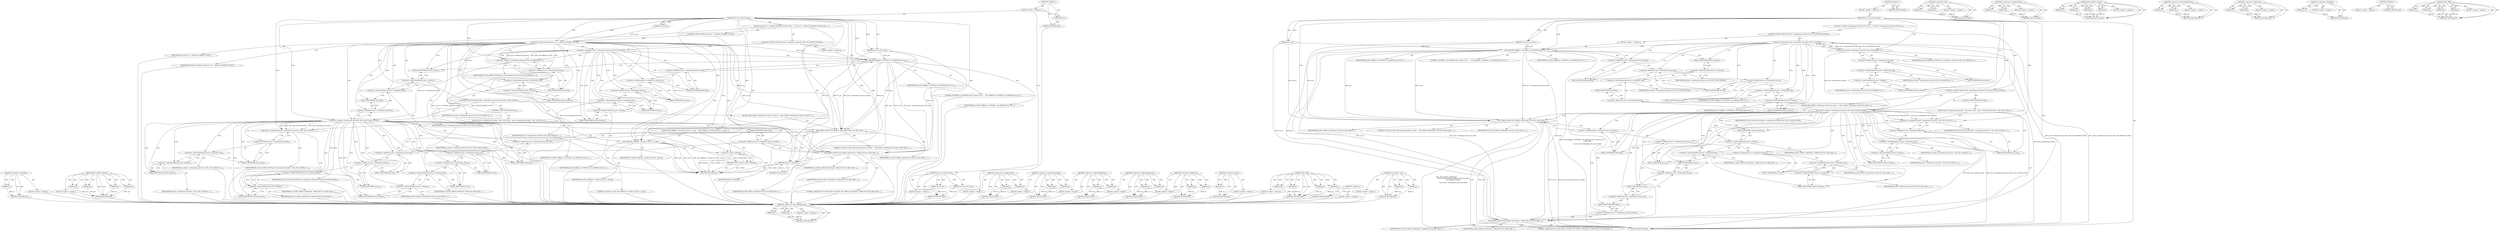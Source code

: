 digraph "&lt;operator&gt;.and" {
vulnerable_135 [label=<(METHOD,&lt;operator&gt;.indirectFieldAccess)>];
vulnerable_136 [label=<(PARAM,p1)>];
vulnerable_137 [label=<(PARAM,p2)>];
vulnerable_138 [label=<(BLOCK,&lt;empty&gt;,&lt;empty&gt;)>];
vulnerable_139 [label=<(METHOD_RETURN,ANY)>];
vulnerable_6 [label=<(METHOD,&lt;global&gt;)<SUB>1</SUB>>];
vulnerable_7 [label=<(BLOCK,&lt;empty&gt;,&lt;empty&gt;)<SUB>1</SUB>>];
vulnerable_8 [label=<(METHOD,iwl_sta_ucode_activate)<SUB>1</SUB>>];
vulnerable_9 [label=<(PARAM,struct iwl_priv *priv)<SUB>1</SUB>>];
vulnerable_10 [label=<(PARAM,u8 sta_id)<SUB>1</SUB>>];
vulnerable_11 [label=<(BLOCK,{
 	if (!(priv-&gt;stations[sta_id].used &amp; IWL_STA...,{
 	if (!(priv-&gt;stations[sta_id].used &amp; IWL_STA...)<SUB>2</SUB>>];
vulnerable_12 [label=<(CONTROL_STRUCTURE,IF,if (!(priv-&gt;stations[sta_id].used &amp; IWL_STA_DRIVER_ACTIVE)))<SUB>3</SUB>>];
vulnerable_13 [label=<(&lt;operator&gt;.logicalNot,!(priv-&gt;stations[sta_id].used &amp; IWL_STA_DRIVER_...)<SUB>3</SUB>>];
vulnerable_14 [label=<(&lt;operator&gt;.and,priv-&gt;stations[sta_id].used &amp; IWL_STA_DRIVER_AC...)<SUB>3</SUB>>];
vulnerable_15 [label=<(&lt;operator&gt;.fieldAccess,priv-&gt;stations[sta_id].used)<SUB>3</SUB>>];
vulnerable_16 [label=<(&lt;operator&gt;.indirectIndexAccess,priv-&gt;stations[sta_id])<SUB>3</SUB>>];
vulnerable_17 [label=<(&lt;operator&gt;.indirectFieldAccess,priv-&gt;stations)<SUB>3</SUB>>];
vulnerable_18 [label=<(IDENTIFIER,priv,priv-&gt;stations[sta_id].used &amp; IWL_STA_DRIVER_AC...)<SUB>3</SUB>>];
vulnerable_19 [label=<(FIELD_IDENTIFIER,stations,stations)<SUB>3</SUB>>];
vulnerable_20 [label=<(IDENTIFIER,sta_id,priv-&gt;stations[sta_id].used &amp; IWL_STA_DRIVER_AC...)<SUB>3</SUB>>];
vulnerable_21 [label=<(FIELD_IDENTIFIER,used,used)<SUB>3</SUB>>];
vulnerable_22 [label=<(IDENTIFIER,IWL_STA_DRIVER_ACTIVE,priv-&gt;stations[sta_id].used &amp; IWL_STA_DRIVER_AC...)<SUB>3</SUB>>];
vulnerable_23 [label=<(BLOCK,&lt;empty&gt;,&lt;empty&gt;)<SUB>4</SUB>>];
vulnerable_24 [label=<(IWL_ERR,IWL_ERR(priv, &quot;ACTIVATE a non DRIVER active sta...)<SUB>4</SUB>>];
vulnerable_25 [label=<(IDENTIFIER,priv,IWL_ERR(priv, &quot;ACTIVATE a non DRIVER active sta...)<SUB>4</SUB>>];
vulnerable_26 [label=<(LITERAL,&quot;ACTIVATE a non DRIVER active station id %u &quot;
 ...,IWL_ERR(priv, &quot;ACTIVATE a non DRIVER active sta...)<SUB>4</SUB>>];
vulnerable_27 [label=<(IDENTIFIER,sta_id,IWL_ERR(priv, &quot;ACTIVATE a non DRIVER active sta...)<SUB>6</SUB>>];
vulnerable_28 [label=<(&lt;operator&gt;.fieldAccess,priv-&gt;stations[sta_id].sta.sta.addr)<SUB>6</SUB>>];
vulnerable_29 [label=<(&lt;operator&gt;.fieldAccess,priv-&gt;stations[sta_id].sta.sta)<SUB>6</SUB>>];
vulnerable_30 [label=<(&lt;operator&gt;.fieldAccess,priv-&gt;stations[sta_id].sta)<SUB>6</SUB>>];
vulnerable_31 [label=<(&lt;operator&gt;.indirectIndexAccess,priv-&gt;stations[sta_id])<SUB>6</SUB>>];
vulnerable_32 [label=<(&lt;operator&gt;.indirectFieldAccess,priv-&gt;stations)<SUB>6</SUB>>];
vulnerable_33 [label=<(IDENTIFIER,priv,IWL_ERR(priv, &quot;ACTIVATE a non DRIVER active sta...)<SUB>6</SUB>>];
vulnerable_34 [label=<(FIELD_IDENTIFIER,stations,stations)<SUB>6</SUB>>];
vulnerable_35 [label=<(IDENTIFIER,sta_id,IWL_ERR(priv, &quot;ACTIVATE a non DRIVER active sta...)<SUB>6</SUB>>];
vulnerable_36 [label=<(FIELD_IDENTIFIER,sta,sta)<SUB>6</SUB>>];
vulnerable_37 [label=<(FIELD_IDENTIFIER,sta,sta)<SUB>6</SUB>>];
vulnerable_38 [label=<(FIELD_IDENTIFIER,addr,addr)<SUB>6</SUB>>];
vulnerable_39 [label=<(CONTROL_STRUCTURE,IF,if (priv-&gt;stations[sta_id].used &amp; IWL_STA_UCODE_ACTIVE))<SUB>8</SUB>>];
vulnerable_40 [label=<(&lt;operator&gt;.and,priv-&gt;stations[sta_id].used &amp; IWL_STA_UCODE_ACTIVE)<SUB>8</SUB>>];
vulnerable_41 [label=<(&lt;operator&gt;.fieldAccess,priv-&gt;stations[sta_id].used)<SUB>8</SUB>>];
vulnerable_42 [label=<(&lt;operator&gt;.indirectIndexAccess,priv-&gt;stations[sta_id])<SUB>8</SUB>>];
vulnerable_43 [label=<(&lt;operator&gt;.indirectFieldAccess,priv-&gt;stations)<SUB>8</SUB>>];
vulnerable_44 [label=<(IDENTIFIER,priv,priv-&gt;stations[sta_id].used &amp; IWL_STA_UCODE_ACTIVE)<SUB>8</SUB>>];
vulnerable_45 [label=<(FIELD_IDENTIFIER,stations,stations)<SUB>8</SUB>>];
vulnerable_46 [label=<(IDENTIFIER,sta_id,priv-&gt;stations[sta_id].used &amp; IWL_STA_UCODE_ACTIVE)<SUB>8</SUB>>];
vulnerable_47 [label=<(FIELD_IDENTIFIER,used,used)<SUB>8</SUB>>];
vulnerable_48 [label=<(IDENTIFIER,IWL_STA_UCODE_ACTIVE,priv-&gt;stations[sta_id].used &amp; IWL_STA_UCODE_ACTIVE)<SUB>8</SUB>>];
vulnerable_49 [label=<(BLOCK,{
		IWL_DEBUG_ASSOC(priv,
				&quot;STA id %u addr %...,{
		IWL_DEBUG_ASSOC(priv,
				&quot;STA id %u addr %...)<SUB>8</SUB>>];
vulnerable_50 [label=<(IWL_DEBUG_ASSOC,IWL_DEBUG_ASSOC(priv,
				&quot;STA id %u addr %pM a...)<SUB>9</SUB>>];
vulnerable_51 [label=<(IDENTIFIER,priv,IWL_DEBUG_ASSOC(priv,
				&quot;STA id %u addr %pM a...)<SUB>9</SUB>>];
vulnerable_52 [label=<(LITERAL,&quot;STA id %u addr %pM already present in uCode &quot;
...,IWL_DEBUG_ASSOC(priv,
				&quot;STA id %u addr %pM a...)<SUB>10</SUB>>];
vulnerable_53 [label=<(IDENTIFIER,sta_id,IWL_DEBUG_ASSOC(priv,
				&quot;STA id %u addr %pM a...)<SUB>12</SUB>>];
vulnerable_54 [label=<(&lt;operator&gt;.fieldAccess,priv-&gt;stations[sta_id].sta.sta.addr)<SUB>12</SUB>>];
vulnerable_55 [label=<(&lt;operator&gt;.fieldAccess,priv-&gt;stations[sta_id].sta.sta)<SUB>12</SUB>>];
vulnerable_56 [label=<(&lt;operator&gt;.fieldAccess,priv-&gt;stations[sta_id].sta)<SUB>12</SUB>>];
vulnerable_57 [label=<(&lt;operator&gt;.indirectIndexAccess,priv-&gt;stations[sta_id])<SUB>12</SUB>>];
vulnerable_58 [label=<(&lt;operator&gt;.indirectFieldAccess,priv-&gt;stations)<SUB>12</SUB>>];
vulnerable_59 [label=<(IDENTIFIER,priv,IWL_DEBUG_ASSOC(priv,
				&quot;STA id %u addr %pM a...)<SUB>12</SUB>>];
vulnerable_60 [label=<(FIELD_IDENTIFIER,stations,stations)<SUB>12</SUB>>];
vulnerable_61 [label=<(IDENTIFIER,sta_id,IWL_DEBUG_ASSOC(priv,
				&quot;STA id %u addr %pM a...)<SUB>12</SUB>>];
vulnerable_62 [label=<(FIELD_IDENTIFIER,sta,sta)<SUB>12</SUB>>];
vulnerable_63 [label=<(FIELD_IDENTIFIER,sta,sta)<SUB>12</SUB>>];
vulnerable_64 [label=<(FIELD_IDENTIFIER,addr,addr)<SUB>12</SUB>>];
vulnerable_65 [label=<(CONTROL_STRUCTURE,ELSE,else)<SUB>13</SUB>>];
vulnerable_66 [label=<(BLOCK,{
		priv-&gt;stations[sta_id].used |= IWL_STA_UCOD...,{
		priv-&gt;stations[sta_id].used |= IWL_STA_UCOD...)<SUB>13</SUB>>];
vulnerable_67 [label=<(&lt;operators&gt;.assignmentOr,priv-&gt;stations[sta_id].used |= IWL_STA_UCODE_AC...)<SUB>14</SUB>>];
vulnerable_68 [label=<(&lt;operator&gt;.fieldAccess,priv-&gt;stations[sta_id].used)<SUB>14</SUB>>];
vulnerable_69 [label=<(&lt;operator&gt;.indirectIndexAccess,priv-&gt;stations[sta_id])<SUB>14</SUB>>];
vulnerable_70 [label=<(&lt;operator&gt;.indirectFieldAccess,priv-&gt;stations)<SUB>14</SUB>>];
vulnerable_71 [label=<(IDENTIFIER,priv,priv-&gt;stations[sta_id].used |= IWL_STA_UCODE_AC...)<SUB>14</SUB>>];
vulnerable_72 [label=<(FIELD_IDENTIFIER,stations,stations)<SUB>14</SUB>>];
vulnerable_73 [label=<(IDENTIFIER,sta_id,priv-&gt;stations[sta_id].used |= IWL_STA_UCODE_AC...)<SUB>14</SUB>>];
vulnerable_74 [label=<(FIELD_IDENTIFIER,used,used)<SUB>14</SUB>>];
vulnerable_75 [label=<(IDENTIFIER,IWL_STA_UCODE_ACTIVE,priv-&gt;stations[sta_id].used |= IWL_STA_UCODE_AC...)<SUB>14</SUB>>];
vulnerable_76 [label=<(IWL_DEBUG_ASSOC,IWL_DEBUG_ASSOC(priv, &quot;Added STA id %u addr %pM...)<SUB>15</SUB>>];
vulnerable_77 [label=<(IDENTIFIER,priv,IWL_DEBUG_ASSOC(priv, &quot;Added STA id %u addr %pM...)<SUB>15</SUB>>];
vulnerable_78 [label=<(LITERAL,&quot;Added STA id %u addr %pM to uCode\n&quot;,IWL_DEBUG_ASSOC(priv, &quot;Added STA id %u addr %pM...)<SUB>15</SUB>>];
vulnerable_79 [label=<(IDENTIFIER,sta_id,IWL_DEBUG_ASSOC(priv, &quot;Added STA id %u addr %pM...)<SUB>16</SUB>>];
vulnerable_80 [label=<(&lt;operator&gt;.fieldAccess,priv-&gt;stations[sta_id].sta.sta.addr)<SUB>16</SUB>>];
vulnerable_81 [label=<(&lt;operator&gt;.fieldAccess,priv-&gt;stations[sta_id].sta.sta)<SUB>16</SUB>>];
vulnerable_82 [label=<(&lt;operator&gt;.fieldAccess,priv-&gt;stations[sta_id].sta)<SUB>16</SUB>>];
vulnerable_83 [label=<(&lt;operator&gt;.indirectIndexAccess,priv-&gt;stations[sta_id])<SUB>16</SUB>>];
vulnerable_84 [label=<(&lt;operator&gt;.indirectFieldAccess,priv-&gt;stations)<SUB>16</SUB>>];
vulnerable_85 [label=<(IDENTIFIER,priv,IWL_DEBUG_ASSOC(priv, &quot;Added STA id %u addr %pM...)<SUB>16</SUB>>];
vulnerable_86 [label=<(FIELD_IDENTIFIER,stations,stations)<SUB>16</SUB>>];
vulnerable_87 [label=<(IDENTIFIER,sta_id,IWL_DEBUG_ASSOC(priv, &quot;Added STA id %u addr %pM...)<SUB>16</SUB>>];
vulnerable_88 [label=<(FIELD_IDENTIFIER,sta,sta)<SUB>16</SUB>>];
vulnerable_89 [label=<(FIELD_IDENTIFIER,sta,sta)<SUB>16</SUB>>];
vulnerable_90 [label=<(FIELD_IDENTIFIER,addr,addr)<SUB>16</SUB>>];
vulnerable_91 [label=<(METHOD_RETURN,void)<SUB>1</SUB>>];
vulnerable_93 [label=<(METHOD_RETURN,ANY)<SUB>1</SUB>>];
vulnerable_120 [label=<(METHOD,&lt;operator&gt;.and)>];
vulnerable_121 [label=<(PARAM,p1)>];
vulnerable_122 [label=<(PARAM,p2)>];
vulnerable_123 [label=<(BLOCK,&lt;empty&gt;,&lt;empty&gt;)>];
vulnerable_124 [label=<(METHOD_RETURN,ANY)>];
vulnerable_154 [label=<(METHOD,&lt;operators&gt;.assignmentOr)>];
vulnerable_155 [label=<(PARAM,p1)>];
vulnerable_156 [label=<(PARAM,p2)>];
vulnerable_157 [label=<(BLOCK,&lt;empty&gt;,&lt;empty&gt;)>];
vulnerable_158 [label=<(METHOD_RETURN,ANY)>];
vulnerable_147 [label=<(METHOD,IWL_DEBUG_ASSOC)>];
vulnerable_148 [label=<(PARAM,p1)>];
vulnerable_149 [label=<(PARAM,p2)>];
vulnerable_150 [label=<(PARAM,p3)>];
vulnerable_151 [label=<(PARAM,p4)>];
vulnerable_152 [label=<(BLOCK,&lt;empty&gt;,&lt;empty&gt;)>];
vulnerable_153 [label=<(METHOD_RETURN,ANY)>];
vulnerable_130 [label=<(METHOD,&lt;operator&gt;.indirectIndexAccess)>];
vulnerable_131 [label=<(PARAM,p1)>];
vulnerable_132 [label=<(PARAM,p2)>];
vulnerable_133 [label=<(BLOCK,&lt;empty&gt;,&lt;empty&gt;)>];
vulnerable_134 [label=<(METHOD_RETURN,ANY)>];
vulnerable_125 [label=<(METHOD,&lt;operator&gt;.fieldAccess)>];
vulnerable_126 [label=<(PARAM,p1)>];
vulnerable_127 [label=<(PARAM,p2)>];
vulnerable_128 [label=<(BLOCK,&lt;empty&gt;,&lt;empty&gt;)>];
vulnerable_129 [label=<(METHOD_RETURN,ANY)>];
vulnerable_116 [label=<(METHOD,&lt;operator&gt;.logicalNot)>];
vulnerable_117 [label=<(PARAM,p1)>];
vulnerable_118 [label=<(BLOCK,&lt;empty&gt;,&lt;empty&gt;)>];
vulnerable_119 [label=<(METHOD_RETURN,ANY)>];
vulnerable_110 [label=<(METHOD,&lt;global&gt;)<SUB>1</SUB>>];
vulnerable_111 [label=<(BLOCK,&lt;empty&gt;,&lt;empty&gt;)>];
vulnerable_112 [label=<(METHOD_RETURN,ANY)>];
vulnerable_140 [label=<(METHOD,IWL_ERR)>];
vulnerable_141 [label=<(PARAM,p1)>];
vulnerable_142 [label=<(PARAM,p2)>];
vulnerable_143 [label=<(PARAM,p3)>];
vulnerable_144 [label=<(PARAM,p4)>];
vulnerable_145 [label=<(BLOCK,&lt;empty&gt;,&lt;empty&gt;)>];
vulnerable_146 [label=<(METHOD_RETURN,ANY)>];
fixed_157 [label=<(METHOD,&lt;operator&gt;.logicalNot)>];
fixed_158 [label=<(PARAM,p1)>];
fixed_159 [label=<(BLOCK,&lt;empty&gt;,&lt;empty&gt;)>];
fixed_160 [label=<(METHOD_RETURN,ANY)>];
fixed_181 [label=<(METHOD,IWL_DEBUG_ASSOC)>];
fixed_182 [label=<(PARAM,p1)>];
fixed_183 [label=<(PARAM,p2)>];
fixed_184 [label=<(PARAM,p3)>];
fixed_185 [label=<(PARAM,p4)>];
fixed_186 [label=<(BLOCK,&lt;empty&gt;,&lt;empty&gt;)>];
fixed_187 [label=<(METHOD_RETURN,ANY)>];
fixed_6 [label=<(METHOD,&lt;global&gt;)<SUB>1</SUB>>];
fixed_7 [label=<(BLOCK,&lt;empty&gt;,&lt;empty&gt;)<SUB>1</SUB>>];
fixed_8 [label=<(METHOD,iwl_sta_ucode_activate)<SUB>1</SUB>>];
fixed_9 [label=<(PARAM,struct iwl_priv *priv)<SUB>1</SUB>>];
fixed_10 [label=<(PARAM,u8 sta_id)<SUB>1</SUB>>];
fixed_11 [label=<(BLOCK,&lt;empty&gt;,&lt;empty&gt;)>];
fixed_12 [label=<(METHOD_RETURN,void)<SUB>1</SUB>>];
fixed_14 [label=<(UNKNOWN,),))<SUB>1</SUB>>];
fixed_15 [label=<(METHOD,iwl_sta_ucode_activate)<SUB>2</SUB>>];
fixed_16 [label=<(PARAM,struct iwl_priv *priv)<SUB>2</SUB>>];
fixed_17 [label=<(PARAM,u8 sta_id)<SUB>2</SUB>>];
fixed_18 [label=<(BLOCK,{
	if (sta_id &gt;= IWLAGN_STATION_COUNT) {
		IWL_...,{
	if (sta_id &gt;= IWLAGN_STATION_COUNT) {
		IWL_...)<SUB>3</SUB>>];
fixed_19 [label=<(CONTROL_STRUCTURE,IF,if (sta_id &gt;= IWLAGN_STATION_COUNT))<SUB>4</SUB>>];
fixed_20 [label=<(&lt;operator&gt;.greaterEqualsThan,sta_id &gt;= IWLAGN_STATION_COUNT)<SUB>4</SUB>>];
fixed_21 [label=<(IDENTIFIER,sta_id,sta_id &gt;= IWLAGN_STATION_COUNT)<SUB>4</SUB>>];
fixed_22 [label=<(IDENTIFIER,IWLAGN_STATION_COUNT,sta_id &gt;= IWLAGN_STATION_COUNT)<SUB>4</SUB>>];
fixed_23 [label=<(BLOCK,{
		IWL_ERR(priv, &quot;invalid sta_id %u&quot;, sta_id);...,{
		IWL_ERR(priv, &quot;invalid sta_id %u&quot;, sta_id);...)<SUB>4</SUB>>];
fixed_24 [label=<(IWL_ERR,IWL_ERR(priv, &quot;invalid sta_id %u&quot;, sta_id))<SUB>5</SUB>>];
fixed_25 [label=<(IDENTIFIER,priv,IWL_ERR(priv, &quot;invalid sta_id %u&quot;, sta_id))<SUB>5</SUB>>];
fixed_26 [label=<(LITERAL,&quot;invalid sta_id %u&quot;,IWL_ERR(priv, &quot;invalid sta_id %u&quot;, sta_id))<SUB>5</SUB>>];
fixed_27 [label=<(IDENTIFIER,sta_id,IWL_ERR(priv, &quot;invalid sta_id %u&quot;, sta_id))<SUB>5</SUB>>];
fixed_28 [label=<(RETURN,return -EINVAL;,return -EINVAL;)<SUB>6</SUB>>];
fixed_29 [label=<(&lt;operator&gt;.minus,-EINVAL)<SUB>6</SUB>>];
fixed_30 [label=<(IDENTIFIER,EINVAL,-EINVAL)<SUB>6</SUB>>];
fixed_31 [label=<(CONTROL_STRUCTURE,IF,if (!(priv-&gt;stations[sta_id].used &amp; IWL_STA_DRIVER_ACTIVE)))<SUB>8</SUB>>];
fixed_32 [label=<(&lt;operator&gt;.logicalNot,!(priv-&gt;stations[sta_id].used &amp; IWL_STA_DRIVER_...)<SUB>8</SUB>>];
fixed_33 [label=<(&lt;operator&gt;.and,priv-&gt;stations[sta_id].used &amp; IWL_STA_DRIVER_AC...)<SUB>8</SUB>>];
fixed_34 [label=<(&lt;operator&gt;.fieldAccess,priv-&gt;stations[sta_id].used)<SUB>8</SUB>>];
fixed_35 [label=<(&lt;operator&gt;.indirectIndexAccess,priv-&gt;stations[sta_id])<SUB>8</SUB>>];
fixed_36 [label=<(&lt;operator&gt;.indirectFieldAccess,priv-&gt;stations)<SUB>8</SUB>>];
fixed_37 [label=<(IDENTIFIER,priv,priv-&gt;stations[sta_id].used &amp; IWL_STA_DRIVER_AC...)<SUB>8</SUB>>];
fixed_38 [label=<(FIELD_IDENTIFIER,stations,stations)<SUB>8</SUB>>];
fixed_39 [label=<(IDENTIFIER,sta_id,priv-&gt;stations[sta_id].used &amp; IWL_STA_DRIVER_AC...)<SUB>8</SUB>>];
fixed_40 [label=<(FIELD_IDENTIFIER,used,used)<SUB>8</SUB>>];
fixed_41 [label=<(IDENTIFIER,IWL_STA_DRIVER_ACTIVE,priv-&gt;stations[sta_id].used &amp; IWL_STA_DRIVER_AC...)<SUB>8</SUB>>];
fixed_42 [label=<(BLOCK,&lt;empty&gt;,&lt;empty&gt;)<SUB>9</SUB>>];
fixed_43 [label=<(IWL_ERR,IWL_ERR(priv, &quot;ACTIVATE a non DRIVER active sta...)<SUB>9</SUB>>];
fixed_44 [label=<(IDENTIFIER,priv,IWL_ERR(priv, &quot;ACTIVATE a non DRIVER active sta...)<SUB>9</SUB>>];
fixed_45 [label=<(LITERAL,&quot;ACTIVATE a non DRIVER active station id %u &quot;
 ...,IWL_ERR(priv, &quot;ACTIVATE a non DRIVER active sta...)<SUB>9</SUB>>];
fixed_46 [label=<(IDENTIFIER,sta_id,IWL_ERR(priv, &quot;ACTIVATE a non DRIVER active sta...)<SUB>11</SUB>>];
fixed_47 [label=<(&lt;operator&gt;.fieldAccess,priv-&gt;stations[sta_id].sta.sta.addr)<SUB>11</SUB>>];
fixed_48 [label=<(&lt;operator&gt;.fieldAccess,priv-&gt;stations[sta_id].sta.sta)<SUB>11</SUB>>];
fixed_49 [label=<(&lt;operator&gt;.fieldAccess,priv-&gt;stations[sta_id].sta)<SUB>11</SUB>>];
fixed_50 [label=<(&lt;operator&gt;.indirectIndexAccess,priv-&gt;stations[sta_id])<SUB>11</SUB>>];
fixed_51 [label=<(&lt;operator&gt;.indirectFieldAccess,priv-&gt;stations)<SUB>11</SUB>>];
fixed_52 [label=<(IDENTIFIER,priv,IWL_ERR(priv, &quot;ACTIVATE a non DRIVER active sta...)<SUB>11</SUB>>];
fixed_53 [label=<(FIELD_IDENTIFIER,stations,stations)<SUB>11</SUB>>];
fixed_54 [label=<(IDENTIFIER,sta_id,IWL_ERR(priv, &quot;ACTIVATE a non DRIVER active sta...)<SUB>11</SUB>>];
fixed_55 [label=<(FIELD_IDENTIFIER,sta,sta)<SUB>11</SUB>>];
fixed_56 [label=<(FIELD_IDENTIFIER,sta,sta)<SUB>11</SUB>>];
fixed_57 [label=<(FIELD_IDENTIFIER,addr,addr)<SUB>11</SUB>>];
fixed_58 [label=<(CONTROL_STRUCTURE,IF,if (priv-&gt;stations[sta_id].used &amp; IWL_STA_UCODE_ACTIVE))<SUB>13</SUB>>];
fixed_59 [label=<(&lt;operator&gt;.and,priv-&gt;stations[sta_id].used &amp; IWL_STA_UCODE_ACTIVE)<SUB>13</SUB>>];
fixed_60 [label=<(&lt;operator&gt;.fieldAccess,priv-&gt;stations[sta_id].used)<SUB>13</SUB>>];
fixed_61 [label=<(&lt;operator&gt;.indirectIndexAccess,priv-&gt;stations[sta_id])<SUB>13</SUB>>];
fixed_62 [label=<(&lt;operator&gt;.indirectFieldAccess,priv-&gt;stations)<SUB>13</SUB>>];
fixed_63 [label=<(IDENTIFIER,priv,priv-&gt;stations[sta_id].used &amp; IWL_STA_UCODE_ACTIVE)<SUB>13</SUB>>];
fixed_64 [label=<(FIELD_IDENTIFIER,stations,stations)<SUB>13</SUB>>];
fixed_65 [label=<(IDENTIFIER,sta_id,priv-&gt;stations[sta_id].used &amp; IWL_STA_UCODE_ACTIVE)<SUB>13</SUB>>];
fixed_66 [label=<(FIELD_IDENTIFIER,used,used)<SUB>13</SUB>>];
fixed_67 [label=<(IDENTIFIER,IWL_STA_UCODE_ACTIVE,priv-&gt;stations[sta_id].used &amp; IWL_STA_UCODE_ACTIVE)<SUB>13</SUB>>];
fixed_68 [label=<(BLOCK,{
		IWL_DEBUG_ASSOC(priv,
				&quot;STA id %u addr %...,{
		IWL_DEBUG_ASSOC(priv,
				&quot;STA id %u addr %...)<SUB>13</SUB>>];
fixed_69 [label=<(IWL_DEBUG_ASSOC,IWL_DEBUG_ASSOC(priv,
				&quot;STA id %u addr %pM a...)<SUB>14</SUB>>];
fixed_70 [label=<(IDENTIFIER,priv,IWL_DEBUG_ASSOC(priv,
				&quot;STA id %u addr %pM a...)<SUB>14</SUB>>];
fixed_71 [label=<(LITERAL,&quot;STA id %u addr %pM already present in uCode &quot;
...,IWL_DEBUG_ASSOC(priv,
				&quot;STA id %u addr %pM a...)<SUB>15</SUB>>];
fixed_72 [label=<(IDENTIFIER,sta_id,IWL_DEBUG_ASSOC(priv,
				&quot;STA id %u addr %pM a...)<SUB>17</SUB>>];
fixed_73 [label=<(&lt;operator&gt;.fieldAccess,priv-&gt;stations[sta_id].sta.sta.addr)<SUB>17</SUB>>];
fixed_74 [label=<(&lt;operator&gt;.fieldAccess,priv-&gt;stations[sta_id].sta.sta)<SUB>17</SUB>>];
fixed_75 [label=<(&lt;operator&gt;.fieldAccess,priv-&gt;stations[sta_id].sta)<SUB>17</SUB>>];
fixed_76 [label=<(&lt;operator&gt;.indirectIndexAccess,priv-&gt;stations[sta_id])<SUB>17</SUB>>];
fixed_77 [label=<(&lt;operator&gt;.indirectFieldAccess,priv-&gt;stations)<SUB>17</SUB>>];
fixed_78 [label=<(IDENTIFIER,priv,IWL_DEBUG_ASSOC(priv,
				&quot;STA id %u addr %pM a...)<SUB>17</SUB>>];
fixed_79 [label=<(FIELD_IDENTIFIER,stations,stations)<SUB>17</SUB>>];
fixed_80 [label=<(IDENTIFIER,sta_id,IWL_DEBUG_ASSOC(priv,
				&quot;STA id %u addr %pM a...)<SUB>17</SUB>>];
fixed_81 [label=<(FIELD_IDENTIFIER,sta,sta)<SUB>17</SUB>>];
fixed_82 [label=<(FIELD_IDENTIFIER,sta,sta)<SUB>17</SUB>>];
fixed_83 [label=<(FIELD_IDENTIFIER,addr,addr)<SUB>17</SUB>>];
fixed_84 [label=<(CONTROL_STRUCTURE,ELSE,else)<SUB>18</SUB>>];
fixed_85 [label=<(BLOCK,{
		priv-&gt;stations[sta_id].used |= IWL_STA_UCOD...,{
		priv-&gt;stations[sta_id].used |= IWL_STA_UCOD...)<SUB>18</SUB>>];
fixed_86 [label=<(&lt;operators&gt;.assignmentOr,priv-&gt;stations[sta_id].used |= IWL_STA_UCODE_AC...)<SUB>19</SUB>>];
fixed_87 [label=<(&lt;operator&gt;.fieldAccess,priv-&gt;stations[sta_id].used)<SUB>19</SUB>>];
fixed_88 [label=<(&lt;operator&gt;.indirectIndexAccess,priv-&gt;stations[sta_id])<SUB>19</SUB>>];
fixed_89 [label=<(&lt;operator&gt;.indirectFieldAccess,priv-&gt;stations)<SUB>19</SUB>>];
fixed_90 [label=<(IDENTIFIER,priv,priv-&gt;stations[sta_id].used |= IWL_STA_UCODE_AC...)<SUB>19</SUB>>];
fixed_91 [label=<(FIELD_IDENTIFIER,stations,stations)<SUB>19</SUB>>];
fixed_92 [label=<(IDENTIFIER,sta_id,priv-&gt;stations[sta_id].used |= IWL_STA_UCODE_AC...)<SUB>19</SUB>>];
fixed_93 [label=<(FIELD_IDENTIFIER,used,used)<SUB>19</SUB>>];
fixed_94 [label=<(IDENTIFIER,IWL_STA_UCODE_ACTIVE,priv-&gt;stations[sta_id].used |= IWL_STA_UCODE_AC...)<SUB>19</SUB>>];
fixed_95 [label=<(IWL_DEBUG_ASSOC,IWL_DEBUG_ASSOC(priv, &quot;Added STA id %u addr %pM...)<SUB>20</SUB>>];
fixed_96 [label=<(IDENTIFIER,priv,IWL_DEBUG_ASSOC(priv, &quot;Added STA id %u addr %pM...)<SUB>20</SUB>>];
fixed_97 [label=<(LITERAL,&quot;Added STA id %u addr %pM to uCode\n&quot;,IWL_DEBUG_ASSOC(priv, &quot;Added STA id %u addr %pM...)<SUB>20</SUB>>];
fixed_98 [label=<(IDENTIFIER,sta_id,IWL_DEBUG_ASSOC(priv, &quot;Added STA id %u addr %pM...)<SUB>21</SUB>>];
fixed_99 [label=<(&lt;operator&gt;.fieldAccess,priv-&gt;stations[sta_id].sta.sta.addr)<SUB>21</SUB>>];
fixed_100 [label=<(&lt;operator&gt;.fieldAccess,priv-&gt;stations[sta_id].sta.sta)<SUB>21</SUB>>];
fixed_101 [label=<(&lt;operator&gt;.fieldAccess,priv-&gt;stations[sta_id].sta)<SUB>21</SUB>>];
fixed_102 [label=<(&lt;operator&gt;.indirectIndexAccess,priv-&gt;stations[sta_id])<SUB>21</SUB>>];
fixed_103 [label=<(&lt;operator&gt;.indirectFieldAccess,priv-&gt;stations)<SUB>21</SUB>>];
fixed_104 [label=<(IDENTIFIER,priv,IWL_DEBUG_ASSOC(priv, &quot;Added STA id %u addr %pM...)<SUB>21</SUB>>];
fixed_105 [label=<(FIELD_IDENTIFIER,stations,stations)<SUB>21</SUB>>];
fixed_106 [label=<(IDENTIFIER,sta_id,IWL_DEBUG_ASSOC(priv, &quot;Added STA id %u addr %pM...)<SUB>21</SUB>>];
fixed_107 [label=<(FIELD_IDENTIFIER,sta,sta)<SUB>21</SUB>>];
fixed_108 [label=<(FIELD_IDENTIFIER,sta,sta)<SUB>21</SUB>>];
fixed_109 [label=<(FIELD_IDENTIFIER,addr,addr)<SUB>21</SUB>>];
fixed_110 [label=<(RETURN,return 0;,return 0;)<SUB>23</SUB>>];
fixed_111 [label=<(LITERAL,0,return 0;)<SUB>23</SUB>>];
fixed_112 [label=<(METHOD_RETURN,int)<SUB>2</SUB>>];
fixed_114 [label=<(METHOD_RETURN,ANY)<SUB>1</SUB>>];
fixed_188 [label=<(METHOD,&lt;operators&gt;.assignmentOr)>];
fixed_189 [label=<(PARAM,p1)>];
fixed_190 [label=<(PARAM,p2)>];
fixed_191 [label=<(BLOCK,&lt;empty&gt;,&lt;empty&gt;)>];
fixed_192 [label=<(METHOD_RETURN,ANY)>];
fixed_141 [label=<(METHOD,&lt;operator&gt;.greaterEqualsThan)>];
fixed_142 [label=<(PARAM,p1)>];
fixed_143 [label=<(PARAM,p2)>];
fixed_144 [label=<(BLOCK,&lt;empty&gt;,&lt;empty&gt;)>];
fixed_145 [label=<(METHOD_RETURN,ANY)>];
fixed_176 [label=<(METHOD,&lt;operator&gt;.indirectFieldAccess)>];
fixed_177 [label=<(PARAM,p1)>];
fixed_178 [label=<(PARAM,p2)>];
fixed_179 [label=<(BLOCK,&lt;empty&gt;,&lt;empty&gt;)>];
fixed_180 [label=<(METHOD_RETURN,ANY)>];
fixed_171 [label=<(METHOD,&lt;operator&gt;.indirectIndexAccess)>];
fixed_172 [label=<(PARAM,p1)>];
fixed_173 [label=<(PARAM,p2)>];
fixed_174 [label=<(BLOCK,&lt;empty&gt;,&lt;empty&gt;)>];
fixed_175 [label=<(METHOD_RETURN,ANY)>];
fixed_166 [label=<(METHOD,&lt;operator&gt;.fieldAccess)>];
fixed_167 [label=<(PARAM,p1)>];
fixed_168 [label=<(PARAM,p2)>];
fixed_169 [label=<(BLOCK,&lt;empty&gt;,&lt;empty&gt;)>];
fixed_170 [label=<(METHOD_RETURN,ANY)>];
fixed_153 [label=<(METHOD,&lt;operator&gt;.minus)>];
fixed_154 [label=<(PARAM,p1)>];
fixed_155 [label=<(BLOCK,&lt;empty&gt;,&lt;empty&gt;)>];
fixed_156 [label=<(METHOD_RETURN,ANY)>];
fixed_146 [label=<(METHOD,IWL_ERR)>];
fixed_147 [label=<(PARAM,p1)>];
fixed_148 [label=<(PARAM,p2)>];
fixed_149 [label=<(PARAM,p3)>];
fixed_150 [label=<(PARAM,p4)>];
fixed_151 [label=<(BLOCK,&lt;empty&gt;,&lt;empty&gt;)>];
fixed_152 [label=<(METHOD_RETURN,ANY)>];
fixed_135 [label=<(METHOD,&lt;global&gt;)<SUB>1</SUB>>];
fixed_136 [label=<(BLOCK,&lt;empty&gt;,&lt;empty&gt;)>];
fixed_137 [label=<(METHOD_RETURN,ANY)>];
fixed_161 [label=<(METHOD,&lt;operator&gt;.and)>];
fixed_162 [label=<(PARAM,p1)>];
fixed_163 [label=<(PARAM,p2)>];
fixed_164 [label=<(BLOCK,&lt;empty&gt;,&lt;empty&gt;)>];
fixed_165 [label=<(METHOD_RETURN,ANY)>];
vulnerable_135 -> vulnerable_136  [key=0, label="AST: "];
vulnerable_135 -> vulnerable_136  [key=1, label="DDG: "];
vulnerable_135 -> vulnerable_138  [key=0, label="AST: "];
vulnerable_135 -> vulnerable_137  [key=0, label="AST: "];
vulnerable_135 -> vulnerable_137  [key=1, label="DDG: "];
vulnerable_135 -> vulnerable_139  [key=0, label="AST: "];
vulnerable_135 -> vulnerable_139  [key=1, label="CFG: "];
vulnerable_136 -> vulnerable_139  [key=0, label="DDG: p1"];
vulnerable_137 -> vulnerable_139  [key=0, label="DDG: p2"];
vulnerable_6 -> vulnerable_7  [key=0, label="AST: "];
vulnerable_6 -> vulnerable_93  [key=0, label="AST: "];
vulnerable_6 -> vulnerable_93  [key=1, label="CFG: "];
vulnerable_7 -> vulnerable_8  [key=0, label="AST: "];
vulnerable_8 -> vulnerable_9  [key=0, label="AST: "];
vulnerable_8 -> vulnerable_9  [key=1, label="DDG: "];
vulnerable_8 -> vulnerable_10  [key=0, label="AST: "];
vulnerable_8 -> vulnerable_10  [key=1, label="DDG: "];
vulnerable_8 -> vulnerable_11  [key=0, label="AST: "];
vulnerable_8 -> vulnerable_91  [key=0, label="AST: "];
vulnerable_8 -> vulnerable_19  [key=0, label="CFG: "];
vulnerable_8 -> vulnerable_40  [key=0, label="DDG: "];
vulnerable_8 -> vulnerable_14  [key=0, label="DDG: "];
vulnerable_8 -> vulnerable_24  [key=0, label="DDG: "];
vulnerable_8 -> vulnerable_50  [key=0, label="DDG: "];
vulnerable_8 -> vulnerable_67  [key=0, label="DDG: "];
vulnerable_8 -> vulnerable_76  [key=0, label="DDG: "];
vulnerable_9 -> vulnerable_24  [key=0, label="DDG: priv"];
vulnerable_9 -> vulnerable_50  [key=0, label="DDG: priv"];
vulnerable_9 -> vulnerable_76  [key=0, label="DDG: priv"];
vulnerable_10 -> vulnerable_24  [key=0, label="DDG: sta_id"];
vulnerable_10 -> vulnerable_50  [key=0, label="DDG: sta_id"];
vulnerable_10 -> vulnerable_76  [key=0, label="DDG: sta_id"];
vulnerable_11 -> vulnerable_12  [key=0, label="AST: "];
vulnerable_11 -> vulnerable_39  [key=0, label="AST: "];
vulnerable_12 -> vulnerable_13  [key=0, label="AST: "];
vulnerable_12 -> vulnerable_23  [key=0, label="AST: "];
vulnerable_13 -> vulnerable_14  [key=0, label="AST: "];
vulnerable_13 -> vulnerable_34  [key=0, label="CFG: "];
vulnerable_13 -> vulnerable_34  [key=1, label="CDG: "];
vulnerable_13 -> vulnerable_45  [key=0, label="CFG: "];
vulnerable_13 -> vulnerable_91  [key=0, label="DDG: priv-&gt;stations[sta_id].used &amp; IWL_STA_DRIVER_ACTIVE"];
vulnerable_13 -> vulnerable_91  [key=1, label="DDG: !(priv-&gt;stations[sta_id].used &amp; IWL_STA_DRIVER_ACTIVE)"];
vulnerable_13 -> vulnerable_30  [key=0, label="CDG: "];
vulnerable_13 -> vulnerable_32  [key=0, label="CDG: "];
vulnerable_13 -> vulnerable_28  [key=0, label="CDG: "];
vulnerable_13 -> vulnerable_37  [key=0, label="CDG: "];
vulnerable_13 -> vulnerable_38  [key=0, label="CDG: "];
vulnerable_13 -> vulnerable_29  [key=0, label="CDG: "];
vulnerable_13 -> vulnerable_24  [key=0, label="CDG: "];
vulnerable_13 -> vulnerable_36  [key=0, label="CDG: "];
vulnerable_13 -> vulnerable_31  [key=0, label="CDG: "];
vulnerable_14 -> vulnerable_15  [key=0, label="AST: "];
vulnerable_14 -> vulnerable_22  [key=0, label="AST: "];
vulnerable_14 -> vulnerable_13  [key=0, label="CFG: "];
vulnerable_14 -> vulnerable_13  [key=1, label="DDG: priv-&gt;stations[sta_id].used"];
vulnerable_14 -> vulnerable_13  [key=2, label="DDG: IWL_STA_DRIVER_ACTIVE"];
vulnerable_14 -> vulnerable_91  [key=0, label="DDG: IWL_STA_DRIVER_ACTIVE"];
vulnerable_14 -> vulnerable_40  [key=0, label="DDG: priv-&gt;stations[sta_id].used"];
vulnerable_15 -> vulnerable_16  [key=0, label="AST: "];
vulnerable_15 -> vulnerable_21  [key=0, label="AST: "];
vulnerable_15 -> vulnerable_14  [key=0, label="CFG: "];
vulnerable_16 -> vulnerable_17  [key=0, label="AST: "];
vulnerable_16 -> vulnerable_20  [key=0, label="AST: "];
vulnerable_16 -> vulnerable_21  [key=0, label="CFG: "];
vulnerable_17 -> vulnerable_18  [key=0, label="AST: "];
vulnerable_17 -> vulnerable_19  [key=0, label="AST: "];
vulnerable_17 -> vulnerable_16  [key=0, label="CFG: "];
vulnerable_19 -> vulnerable_17  [key=0, label="CFG: "];
vulnerable_21 -> vulnerable_15  [key=0, label="CFG: "];
vulnerable_23 -> vulnerable_24  [key=0, label="AST: "];
vulnerable_24 -> vulnerable_25  [key=0, label="AST: "];
vulnerable_24 -> vulnerable_26  [key=0, label="AST: "];
vulnerable_24 -> vulnerable_27  [key=0, label="AST: "];
vulnerable_24 -> vulnerable_28  [key=0, label="AST: "];
vulnerable_24 -> vulnerable_45  [key=0, label="CFG: "];
vulnerable_24 -> vulnerable_91  [key=0, label="DDG: IWL_ERR(priv, &quot;ACTIVATE a non DRIVER active station id %u &quot;
 			&quot;addr %pM\n&quot;,
			sta_id, priv-&gt;stations[sta_id].sta.sta.addr)"];
vulnerable_24 -> vulnerable_50  [key=0, label="DDG: priv"];
vulnerable_24 -> vulnerable_50  [key=1, label="DDG: sta_id"];
vulnerable_24 -> vulnerable_50  [key=2, label="DDG: priv-&gt;stations[sta_id].sta.sta.addr"];
vulnerable_24 -> vulnerable_76  [key=0, label="DDG: priv"];
vulnerable_24 -> vulnerable_76  [key=1, label="DDG: sta_id"];
vulnerable_24 -> vulnerable_76  [key=2, label="DDG: priv-&gt;stations[sta_id].sta.sta.addr"];
vulnerable_28 -> vulnerable_29  [key=0, label="AST: "];
vulnerable_28 -> vulnerable_38  [key=0, label="AST: "];
vulnerable_28 -> vulnerable_24  [key=0, label="CFG: "];
vulnerable_29 -> vulnerable_30  [key=0, label="AST: "];
vulnerable_29 -> vulnerable_37  [key=0, label="AST: "];
vulnerable_29 -> vulnerable_38  [key=0, label="CFG: "];
vulnerable_30 -> vulnerable_31  [key=0, label="AST: "];
vulnerable_30 -> vulnerable_36  [key=0, label="AST: "];
vulnerable_30 -> vulnerable_37  [key=0, label="CFG: "];
vulnerable_31 -> vulnerable_32  [key=0, label="AST: "];
vulnerable_31 -> vulnerable_35  [key=0, label="AST: "];
vulnerable_31 -> vulnerable_36  [key=0, label="CFG: "];
vulnerable_32 -> vulnerable_33  [key=0, label="AST: "];
vulnerable_32 -> vulnerable_34  [key=0, label="AST: "];
vulnerable_32 -> vulnerable_31  [key=0, label="CFG: "];
vulnerable_34 -> vulnerable_32  [key=0, label="CFG: "];
vulnerable_36 -> vulnerable_30  [key=0, label="CFG: "];
vulnerable_37 -> vulnerable_29  [key=0, label="CFG: "];
vulnerable_38 -> vulnerable_28  [key=0, label="CFG: "];
vulnerable_39 -> vulnerable_40  [key=0, label="AST: "];
vulnerable_39 -> vulnerable_49  [key=0, label="AST: "];
vulnerable_39 -> vulnerable_65  [key=0, label="AST: "];
vulnerable_40 -> vulnerable_41  [key=0, label="AST: "];
vulnerable_40 -> vulnerable_48  [key=0, label="AST: "];
vulnerable_40 -> vulnerable_60  [key=0, label="CFG: "];
vulnerable_40 -> vulnerable_60  [key=1, label="CDG: "];
vulnerable_40 -> vulnerable_72  [key=0, label="CFG: "];
vulnerable_40 -> vulnerable_72  [key=1, label="CDG: "];
vulnerable_40 -> vulnerable_91  [key=0, label="DDG: IWL_STA_UCODE_ACTIVE"];
vulnerable_40 -> vulnerable_91  [key=1, label="DDG: priv-&gt;stations[sta_id].used &amp; IWL_STA_UCODE_ACTIVE"];
vulnerable_40 -> vulnerable_67  [key=0, label="DDG: IWL_STA_UCODE_ACTIVE"];
vulnerable_40 -> vulnerable_67  [key=1, label="DDG: priv-&gt;stations[sta_id].used"];
vulnerable_40 -> vulnerable_67  [key=2, label="CDG: "];
vulnerable_40 -> vulnerable_68  [key=0, label="CDG: "];
vulnerable_40 -> vulnerable_64  [key=0, label="CDG: "];
vulnerable_40 -> vulnerable_57  [key=0, label="CDG: "];
vulnerable_40 -> vulnerable_89  [key=0, label="CDG: "];
vulnerable_40 -> vulnerable_81  [key=0, label="CDG: "];
vulnerable_40 -> vulnerable_84  [key=0, label="CDG: "];
vulnerable_40 -> vulnerable_56  [key=0, label="CDG: "];
vulnerable_40 -> vulnerable_69  [key=0, label="CDG: "];
vulnerable_40 -> vulnerable_74  [key=0, label="CDG: "];
vulnerable_40 -> vulnerable_76  [key=0, label="CDG: "];
vulnerable_40 -> vulnerable_50  [key=0, label="CDG: "];
vulnerable_40 -> vulnerable_82  [key=0, label="CDG: "];
vulnerable_40 -> vulnerable_90  [key=0, label="CDG: "];
vulnerable_40 -> vulnerable_54  [key=0, label="CDG: "];
vulnerable_40 -> vulnerable_80  [key=0, label="CDG: "];
vulnerable_40 -> vulnerable_58  [key=0, label="CDG: "];
vulnerable_40 -> vulnerable_83  [key=0, label="CDG: "];
vulnerable_40 -> vulnerable_88  [key=0, label="CDG: "];
vulnerable_40 -> vulnerable_70  [key=0, label="CDG: "];
vulnerable_40 -> vulnerable_63  [key=0, label="CDG: "];
vulnerable_40 -> vulnerable_55  [key=0, label="CDG: "];
vulnerable_40 -> vulnerable_62  [key=0, label="CDG: "];
vulnerable_40 -> vulnerable_86  [key=0, label="CDG: "];
vulnerable_41 -> vulnerable_42  [key=0, label="AST: "];
vulnerable_41 -> vulnerable_47  [key=0, label="AST: "];
vulnerable_41 -> vulnerable_40  [key=0, label="CFG: "];
vulnerable_42 -> vulnerable_43  [key=0, label="AST: "];
vulnerable_42 -> vulnerable_46  [key=0, label="AST: "];
vulnerable_42 -> vulnerable_47  [key=0, label="CFG: "];
vulnerable_43 -> vulnerable_44  [key=0, label="AST: "];
vulnerable_43 -> vulnerable_45  [key=0, label="AST: "];
vulnerable_43 -> vulnerable_42  [key=0, label="CFG: "];
vulnerable_45 -> vulnerable_43  [key=0, label="CFG: "];
vulnerable_47 -> vulnerable_41  [key=0, label="CFG: "];
vulnerable_49 -> vulnerable_50  [key=0, label="AST: "];
vulnerable_50 -> vulnerable_51  [key=0, label="AST: "];
vulnerable_50 -> vulnerable_52  [key=0, label="AST: "];
vulnerable_50 -> vulnerable_53  [key=0, label="AST: "];
vulnerable_50 -> vulnerable_54  [key=0, label="AST: "];
vulnerable_50 -> vulnerable_91  [key=0, label="CFG: "];
vulnerable_50 -> vulnerable_91  [key=1, label="DDG: priv"];
vulnerable_50 -> vulnerable_91  [key=2, label="DDG: sta_id"];
vulnerable_50 -> vulnerable_91  [key=3, label="DDG: priv-&gt;stations[sta_id].sta.sta.addr"];
vulnerable_50 -> vulnerable_91  [key=4, label="DDG: IWL_DEBUG_ASSOC(priv,
				&quot;STA id %u addr %pM already present in uCode &quot;
				&quot;(according to driver)\n&quot;,
				sta_id, priv-&gt;stations[sta_id].sta.sta.addr)"];
vulnerable_54 -> vulnerable_55  [key=0, label="AST: "];
vulnerable_54 -> vulnerable_64  [key=0, label="AST: "];
vulnerable_54 -> vulnerable_50  [key=0, label="CFG: "];
vulnerable_55 -> vulnerable_56  [key=0, label="AST: "];
vulnerable_55 -> vulnerable_63  [key=0, label="AST: "];
vulnerable_55 -> vulnerable_64  [key=0, label="CFG: "];
vulnerable_56 -> vulnerable_57  [key=0, label="AST: "];
vulnerable_56 -> vulnerable_62  [key=0, label="AST: "];
vulnerable_56 -> vulnerable_63  [key=0, label="CFG: "];
vulnerable_57 -> vulnerable_58  [key=0, label="AST: "];
vulnerable_57 -> vulnerable_61  [key=0, label="AST: "];
vulnerable_57 -> vulnerable_62  [key=0, label="CFG: "];
vulnerable_58 -> vulnerable_59  [key=0, label="AST: "];
vulnerable_58 -> vulnerable_60  [key=0, label="AST: "];
vulnerable_58 -> vulnerable_57  [key=0, label="CFG: "];
vulnerable_60 -> vulnerable_58  [key=0, label="CFG: "];
vulnerable_62 -> vulnerable_56  [key=0, label="CFG: "];
vulnerable_63 -> vulnerable_55  [key=0, label="CFG: "];
vulnerable_64 -> vulnerable_54  [key=0, label="CFG: "];
vulnerable_65 -> vulnerable_66  [key=0, label="AST: "];
vulnerable_66 -> vulnerable_67  [key=0, label="AST: "];
vulnerable_66 -> vulnerable_76  [key=0, label="AST: "];
vulnerable_67 -> vulnerable_68  [key=0, label="AST: "];
vulnerable_67 -> vulnerable_75  [key=0, label="AST: "];
vulnerable_67 -> vulnerable_86  [key=0, label="CFG: "];
vulnerable_68 -> vulnerable_69  [key=0, label="AST: "];
vulnerable_68 -> vulnerable_74  [key=0, label="AST: "];
vulnerable_68 -> vulnerable_67  [key=0, label="CFG: "];
vulnerable_69 -> vulnerable_70  [key=0, label="AST: "];
vulnerable_69 -> vulnerable_73  [key=0, label="AST: "];
vulnerable_69 -> vulnerable_74  [key=0, label="CFG: "];
vulnerable_70 -> vulnerable_71  [key=0, label="AST: "];
vulnerable_70 -> vulnerable_72  [key=0, label="AST: "];
vulnerable_70 -> vulnerable_69  [key=0, label="CFG: "];
vulnerable_72 -> vulnerable_70  [key=0, label="CFG: "];
vulnerable_74 -> vulnerable_68  [key=0, label="CFG: "];
vulnerable_76 -> vulnerable_77  [key=0, label="AST: "];
vulnerable_76 -> vulnerable_78  [key=0, label="AST: "];
vulnerable_76 -> vulnerable_79  [key=0, label="AST: "];
vulnerable_76 -> vulnerable_80  [key=0, label="AST: "];
vulnerable_76 -> vulnerable_91  [key=0, label="CFG: "];
vulnerable_80 -> vulnerable_81  [key=0, label="AST: "];
vulnerable_80 -> vulnerable_90  [key=0, label="AST: "];
vulnerable_80 -> vulnerable_76  [key=0, label="CFG: "];
vulnerable_81 -> vulnerable_82  [key=0, label="AST: "];
vulnerable_81 -> vulnerable_89  [key=0, label="AST: "];
vulnerable_81 -> vulnerable_90  [key=0, label="CFG: "];
vulnerable_82 -> vulnerable_83  [key=0, label="AST: "];
vulnerable_82 -> vulnerable_88  [key=0, label="AST: "];
vulnerable_82 -> vulnerable_89  [key=0, label="CFG: "];
vulnerable_83 -> vulnerable_84  [key=0, label="AST: "];
vulnerable_83 -> vulnerable_87  [key=0, label="AST: "];
vulnerable_83 -> vulnerable_88  [key=0, label="CFG: "];
vulnerable_84 -> vulnerable_85  [key=0, label="AST: "];
vulnerable_84 -> vulnerable_86  [key=0, label="AST: "];
vulnerable_84 -> vulnerable_83  [key=0, label="CFG: "];
vulnerable_86 -> vulnerable_84  [key=0, label="CFG: "];
vulnerable_88 -> vulnerable_82  [key=0, label="CFG: "];
vulnerable_89 -> vulnerable_81  [key=0, label="CFG: "];
vulnerable_90 -> vulnerable_80  [key=0, label="CFG: "];
vulnerable_120 -> vulnerable_121  [key=0, label="AST: "];
vulnerable_120 -> vulnerable_121  [key=1, label="DDG: "];
vulnerable_120 -> vulnerable_123  [key=0, label="AST: "];
vulnerable_120 -> vulnerable_122  [key=0, label="AST: "];
vulnerable_120 -> vulnerable_122  [key=1, label="DDG: "];
vulnerable_120 -> vulnerable_124  [key=0, label="AST: "];
vulnerable_120 -> vulnerable_124  [key=1, label="CFG: "];
vulnerable_121 -> vulnerable_124  [key=0, label="DDG: p1"];
vulnerable_122 -> vulnerable_124  [key=0, label="DDG: p2"];
vulnerable_154 -> vulnerable_155  [key=0, label="AST: "];
vulnerable_154 -> vulnerable_155  [key=1, label="DDG: "];
vulnerable_154 -> vulnerable_157  [key=0, label="AST: "];
vulnerable_154 -> vulnerable_156  [key=0, label="AST: "];
vulnerable_154 -> vulnerable_156  [key=1, label="DDG: "];
vulnerable_154 -> vulnerable_158  [key=0, label="AST: "];
vulnerable_154 -> vulnerable_158  [key=1, label="CFG: "];
vulnerable_155 -> vulnerable_158  [key=0, label="DDG: p1"];
vulnerable_156 -> vulnerable_158  [key=0, label="DDG: p2"];
vulnerable_147 -> vulnerable_148  [key=0, label="AST: "];
vulnerable_147 -> vulnerable_148  [key=1, label="DDG: "];
vulnerable_147 -> vulnerable_152  [key=0, label="AST: "];
vulnerable_147 -> vulnerable_149  [key=0, label="AST: "];
vulnerable_147 -> vulnerable_149  [key=1, label="DDG: "];
vulnerable_147 -> vulnerable_153  [key=0, label="AST: "];
vulnerable_147 -> vulnerable_153  [key=1, label="CFG: "];
vulnerable_147 -> vulnerable_150  [key=0, label="AST: "];
vulnerable_147 -> vulnerable_150  [key=1, label="DDG: "];
vulnerable_147 -> vulnerable_151  [key=0, label="AST: "];
vulnerable_147 -> vulnerable_151  [key=1, label="DDG: "];
vulnerable_148 -> vulnerable_153  [key=0, label="DDG: p1"];
vulnerable_149 -> vulnerable_153  [key=0, label="DDG: p2"];
vulnerable_150 -> vulnerable_153  [key=0, label="DDG: p3"];
vulnerable_151 -> vulnerable_153  [key=0, label="DDG: p4"];
vulnerable_130 -> vulnerable_131  [key=0, label="AST: "];
vulnerable_130 -> vulnerable_131  [key=1, label="DDG: "];
vulnerable_130 -> vulnerable_133  [key=0, label="AST: "];
vulnerable_130 -> vulnerable_132  [key=0, label="AST: "];
vulnerable_130 -> vulnerable_132  [key=1, label="DDG: "];
vulnerable_130 -> vulnerable_134  [key=0, label="AST: "];
vulnerable_130 -> vulnerable_134  [key=1, label="CFG: "];
vulnerable_131 -> vulnerable_134  [key=0, label="DDG: p1"];
vulnerable_132 -> vulnerable_134  [key=0, label="DDG: p2"];
vulnerable_125 -> vulnerable_126  [key=0, label="AST: "];
vulnerable_125 -> vulnerable_126  [key=1, label="DDG: "];
vulnerable_125 -> vulnerable_128  [key=0, label="AST: "];
vulnerable_125 -> vulnerable_127  [key=0, label="AST: "];
vulnerable_125 -> vulnerable_127  [key=1, label="DDG: "];
vulnerable_125 -> vulnerable_129  [key=0, label="AST: "];
vulnerable_125 -> vulnerable_129  [key=1, label="CFG: "];
vulnerable_126 -> vulnerable_129  [key=0, label="DDG: p1"];
vulnerable_127 -> vulnerable_129  [key=0, label="DDG: p2"];
vulnerable_116 -> vulnerable_117  [key=0, label="AST: "];
vulnerable_116 -> vulnerable_117  [key=1, label="DDG: "];
vulnerable_116 -> vulnerable_118  [key=0, label="AST: "];
vulnerable_116 -> vulnerable_119  [key=0, label="AST: "];
vulnerable_116 -> vulnerable_119  [key=1, label="CFG: "];
vulnerable_117 -> vulnerable_119  [key=0, label="DDG: p1"];
vulnerable_110 -> vulnerable_111  [key=0, label="AST: "];
vulnerable_110 -> vulnerable_112  [key=0, label="AST: "];
vulnerable_110 -> vulnerable_112  [key=1, label="CFG: "];
vulnerable_140 -> vulnerable_141  [key=0, label="AST: "];
vulnerable_140 -> vulnerable_141  [key=1, label="DDG: "];
vulnerable_140 -> vulnerable_145  [key=0, label="AST: "];
vulnerable_140 -> vulnerable_142  [key=0, label="AST: "];
vulnerable_140 -> vulnerable_142  [key=1, label="DDG: "];
vulnerable_140 -> vulnerable_146  [key=0, label="AST: "];
vulnerable_140 -> vulnerable_146  [key=1, label="CFG: "];
vulnerable_140 -> vulnerable_143  [key=0, label="AST: "];
vulnerable_140 -> vulnerable_143  [key=1, label="DDG: "];
vulnerable_140 -> vulnerable_144  [key=0, label="AST: "];
vulnerable_140 -> vulnerable_144  [key=1, label="DDG: "];
vulnerable_141 -> vulnerable_146  [key=0, label="DDG: p1"];
vulnerable_142 -> vulnerable_146  [key=0, label="DDG: p2"];
vulnerable_143 -> vulnerable_146  [key=0, label="DDG: p3"];
vulnerable_144 -> vulnerable_146  [key=0, label="DDG: p4"];
fixed_157 -> fixed_158  [key=0, label="AST: "];
fixed_157 -> fixed_158  [key=1, label="DDG: "];
fixed_157 -> fixed_159  [key=0, label="AST: "];
fixed_157 -> fixed_160  [key=0, label="AST: "];
fixed_157 -> fixed_160  [key=1, label="CFG: "];
fixed_158 -> fixed_160  [key=0, label="DDG: p1"];
fixed_159 -> vulnerable_135  [key=0];
fixed_160 -> vulnerable_135  [key=0];
fixed_181 -> fixed_182  [key=0, label="AST: "];
fixed_181 -> fixed_182  [key=1, label="DDG: "];
fixed_181 -> fixed_186  [key=0, label="AST: "];
fixed_181 -> fixed_183  [key=0, label="AST: "];
fixed_181 -> fixed_183  [key=1, label="DDG: "];
fixed_181 -> fixed_187  [key=0, label="AST: "];
fixed_181 -> fixed_187  [key=1, label="CFG: "];
fixed_181 -> fixed_184  [key=0, label="AST: "];
fixed_181 -> fixed_184  [key=1, label="DDG: "];
fixed_181 -> fixed_185  [key=0, label="AST: "];
fixed_181 -> fixed_185  [key=1, label="DDG: "];
fixed_182 -> fixed_187  [key=0, label="DDG: p1"];
fixed_183 -> fixed_187  [key=0, label="DDG: p2"];
fixed_184 -> fixed_187  [key=0, label="DDG: p3"];
fixed_185 -> fixed_187  [key=0, label="DDG: p4"];
fixed_186 -> vulnerable_135  [key=0];
fixed_187 -> vulnerable_135  [key=0];
fixed_6 -> fixed_7  [key=0, label="AST: "];
fixed_6 -> fixed_114  [key=0, label="AST: "];
fixed_6 -> fixed_14  [key=0, label="CFG: "];
fixed_7 -> fixed_8  [key=0, label="AST: "];
fixed_7 -> fixed_14  [key=0, label="AST: "];
fixed_7 -> fixed_15  [key=0, label="AST: "];
fixed_8 -> fixed_9  [key=0, label="AST: "];
fixed_8 -> fixed_9  [key=1, label="DDG: "];
fixed_8 -> fixed_10  [key=0, label="AST: "];
fixed_8 -> fixed_10  [key=1, label="DDG: "];
fixed_8 -> fixed_11  [key=0, label="AST: "];
fixed_8 -> fixed_12  [key=0, label="AST: "];
fixed_8 -> fixed_12  [key=1, label="CFG: "];
fixed_9 -> fixed_12  [key=0, label="DDG: priv"];
fixed_10 -> fixed_12  [key=0, label="DDG: sta_id"];
fixed_11 -> vulnerable_135  [key=0];
fixed_12 -> vulnerable_135  [key=0];
fixed_14 -> fixed_114  [key=0, label="CFG: "];
fixed_15 -> fixed_16  [key=0, label="AST: "];
fixed_15 -> fixed_16  [key=1, label="DDG: "];
fixed_15 -> fixed_17  [key=0, label="AST: "];
fixed_15 -> fixed_17  [key=1, label="DDG: "];
fixed_15 -> fixed_18  [key=0, label="AST: "];
fixed_15 -> fixed_112  [key=0, label="AST: "];
fixed_15 -> fixed_20  [key=0, label="CFG: "];
fixed_15 -> fixed_20  [key=1, label="DDG: "];
fixed_15 -> fixed_110  [key=0, label="DDG: "];
fixed_15 -> fixed_111  [key=0, label="DDG: "];
fixed_15 -> fixed_59  [key=0, label="DDG: "];
fixed_15 -> fixed_24  [key=0, label="DDG: "];
fixed_15 -> fixed_33  [key=0, label="DDG: "];
fixed_15 -> fixed_43  [key=0, label="DDG: "];
fixed_15 -> fixed_69  [key=0, label="DDG: "];
fixed_15 -> fixed_86  [key=0, label="DDG: "];
fixed_15 -> fixed_29  [key=0, label="DDG: "];
fixed_15 -> fixed_95  [key=0, label="DDG: "];
fixed_16 -> fixed_24  [key=0, label="DDG: priv"];
fixed_16 -> fixed_43  [key=0, label="DDG: priv"];
fixed_16 -> fixed_69  [key=0, label="DDG: priv"];
fixed_16 -> fixed_95  [key=0, label="DDG: priv"];
fixed_17 -> fixed_20  [key=0, label="DDG: sta_id"];
fixed_18 -> fixed_19  [key=0, label="AST: "];
fixed_18 -> fixed_31  [key=0, label="AST: "];
fixed_18 -> fixed_58  [key=0, label="AST: "];
fixed_18 -> fixed_110  [key=0, label="AST: "];
fixed_19 -> fixed_20  [key=0, label="AST: "];
fixed_19 -> fixed_23  [key=0, label="AST: "];
fixed_20 -> fixed_21  [key=0, label="AST: "];
fixed_20 -> fixed_22  [key=0, label="AST: "];
fixed_20 -> fixed_24  [key=0, label="CFG: "];
fixed_20 -> fixed_24  [key=1, label="DDG: sta_id"];
fixed_20 -> fixed_24  [key=2, label="CDG: "];
fixed_20 -> fixed_38  [key=0, label="CFG: "];
fixed_20 -> fixed_38  [key=1, label="CDG: "];
fixed_20 -> fixed_112  [key=0, label="DDG: sta_id &gt;= IWLAGN_STATION_COUNT"];
fixed_20 -> fixed_112  [key=1, label="DDG: IWLAGN_STATION_COUNT"];
fixed_20 -> fixed_43  [key=0, label="DDG: sta_id"];
fixed_20 -> fixed_69  [key=0, label="DDG: sta_id"];
fixed_20 -> fixed_95  [key=0, label="DDG: sta_id"];
fixed_20 -> fixed_34  [key=0, label="CDG: "];
fixed_20 -> fixed_32  [key=0, label="CDG: "];
fixed_20 -> fixed_60  [key=0, label="CDG: "];
fixed_20 -> fixed_64  [key=0, label="CDG: "];
fixed_20 -> fixed_28  [key=0, label="CDG: "];
fixed_20 -> fixed_66  [key=0, label="CDG: "];
fixed_20 -> fixed_40  [key=0, label="CDG: "];
fixed_20 -> fixed_29  [key=0, label="CDG: "];
fixed_20 -> fixed_59  [key=0, label="CDG: "];
fixed_20 -> fixed_35  [key=0, label="CDG: "];
fixed_20 -> fixed_33  [key=0, label="CDG: "];
fixed_20 -> fixed_61  [key=0, label="CDG: "];
fixed_20 -> fixed_36  [key=0, label="CDG: "];
fixed_20 -> fixed_110  [key=0, label="CDG: "];
fixed_20 -> fixed_62  [key=0, label="CDG: "];
fixed_21 -> vulnerable_135  [key=0];
fixed_22 -> vulnerable_135  [key=0];
fixed_23 -> fixed_24  [key=0, label="AST: "];
fixed_23 -> fixed_28  [key=0, label="AST: "];
fixed_24 -> fixed_25  [key=0, label="AST: "];
fixed_24 -> fixed_26  [key=0, label="AST: "];
fixed_24 -> fixed_27  [key=0, label="AST: "];
fixed_24 -> fixed_29  [key=0, label="CFG: "];
fixed_24 -> fixed_112  [key=0, label="DDG: priv"];
fixed_24 -> fixed_112  [key=1, label="DDG: sta_id"];
fixed_24 -> fixed_112  [key=2, label="DDG: IWL_ERR(priv, &quot;invalid sta_id %u&quot;, sta_id)"];
fixed_25 -> vulnerable_135  [key=0];
fixed_26 -> vulnerable_135  [key=0];
fixed_27 -> vulnerable_135  [key=0];
fixed_28 -> fixed_29  [key=0, label="AST: "];
fixed_28 -> fixed_112  [key=0, label="CFG: "];
fixed_28 -> fixed_112  [key=1, label="DDG: &lt;RET&gt;"];
fixed_29 -> fixed_30  [key=0, label="AST: "];
fixed_29 -> fixed_28  [key=0, label="CFG: "];
fixed_29 -> fixed_28  [key=1, label="DDG: -EINVAL"];
fixed_29 -> fixed_112  [key=0, label="DDG: EINVAL"];
fixed_29 -> fixed_112  [key=1, label="DDG: -EINVAL"];
fixed_30 -> vulnerable_135  [key=0];
fixed_31 -> fixed_32  [key=0, label="AST: "];
fixed_31 -> fixed_42  [key=0, label="AST: "];
fixed_32 -> fixed_33  [key=0, label="AST: "];
fixed_32 -> fixed_53  [key=0, label="CFG: "];
fixed_32 -> fixed_53  [key=1, label="CDG: "];
fixed_32 -> fixed_64  [key=0, label="CFG: "];
fixed_32 -> fixed_47  [key=0, label="CDG: "];
fixed_32 -> fixed_48  [key=0, label="CDG: "];
fixed_32 -> fixed_49  [key=0, label="CDG: "];
fixed_32 -> fixed_51  [key=0, label="CDG: "];
fixed_32 -> fixed_57  [key=0, label="CDG: "];
fixed_32 -> fixed_56  [key=0, label="CDG: "];
fixed_32 -> fixed_50  [key=0, label="CDG: "];
fixed_32 -> fixed_43  [key=0, label="CDG: "];
fixed_32 -> fixed_55  [key=0, label="CDG: "];
fixed_33 -> fixed_34  [key=0, label="AST: "];
fixed_33 -> fixed_41  [key=0, label="AST: "];
fixed_33 -> fixed_32  [key=0, label="CFG: "];
fixed_33 -> fixed_32  [key=1, label="DDG: priv-&gt;stations[sta_id].used"];
fixed_33 -> fixed_32  [key=2, label="DDG: IWL_STA_DRIVER_ACTIVE"];
fixed_33 -> fixed_112  [key=0, label="DDG: IWL_STA_DRIVER_ACTIVE"];
fixed_33 -> fixed_59  [key=0, label="DDG: priv-&gt;stations[sta_id].used"];
fixed_34 -> fixed_35  [key=0, label="AST: "];
fixed_34 -> fixed_40  [key=0, label="AST: "];
fixed_34 -> fixed_33  [key=0, label="CFG: "];
fixed_35 -> fixed_36  [key=0, label="AST: "];
fixed_35 -> fixed_39  [key=0, label="AST: "];
fixed_35 -> fixed_40  [key=0, label="CFG: "];
fixed_36 -> fixed_37  [key=0, label="AST: "];
fixed_36 -> fixed_38  [key=0, label="AST: "];
fixed_36 -> fixed_35  [key=0, label="CFG: "];
fixed_37 -> vulnerable_135  [key=0];
fixed_38 -> fixed_36  [key=0, label="CFG: "];
fixed_39 -> vulnerable_135  [key=0];
fixed_40 -> fixed_34  [key=0, label="CFG: "];
fixed_41 -> vulnerable_135  [key=0];
fixed_42 -> fixed_43  [key=0, label="AST: "];
fixed_43 -> fixed_44  [key=0, label="AST: "];
fixed_43 -> fixed_45  [key=0, label="AST: "];
fixed_43 -> fixed_46  [key=0, label="AST: "];
fixed_43 -> fixed_47  [key=0, label="AST: "];
fixed_43 -> fixed_64  [key=0, label="CFG: "];
fixed_43 -> fixed_69  [key=0, label="DDG: priv"];
fixed_43 -> fixed_69  [key=1, label="DDG: sta_id"];
fixed_43 -> fixed_69  [key=2, label="DDG: priv-&gt;stations[sta_id].sta.sta.addr"];
fixed_43 -> fixed_95  [key=0, label="DDG: priv"];
fixed_43 -> fixed_95  [key=1, label="DDG: sta_id"];
fixed_43 -> fixed_95  [key=2, label="DDG: priv-&gt;stations[sta_id].sta.sta.addr"];
fixed_44 -> vulnerable_135  [key=0];
fixed_45 -> vulnerable_135  [key=0];
fixed_46 -> vulnerable_135  [key=0];
fixed_47 -> fixed_48  [key=0, label="AST: "];
fixed_47 -> fixed_57  [key=0, label="AST: "];
fixed_47 -> fixed_43  [key=0, label="CFG: "];
fixed_48 -> fixed_49  [key=0, label="AST: "];
fixed_48 -> fixed_56  [key=0, label="AST: "];
fixed_48 -> fixed_57  [key=0, label="CFG: "];
fixed_49 -> fixed_50  [key=0, label="AST: "];
fixed_49 -> fixed_55  [key=0, label="AST: "];
fixed_49 -> fixed_56  [key=0, label="CFG: "];
fixed_50 -> fixed_51  [key=0, label="AST: "];
fixed_50 -> fixed_54  [key=0, label="AST: "];
fixed_50 -> fixed_55  [key=0, label="CFG: "];
fixed_51 -> fixed_52  [key=0, label="AST: "];
fixed_51 -> fixed_53  [key=0, label="AST: "];
fixed_51 -> fixed_50  [key=0, label="CFG: "];
fixed_52 -> vulnerable_135  [key=0];
fixed_53 -> fixed_51  [key=0, label="CFG: "];
fixed_54 -> vulnerable_135  [key=0];
fixed_55 -> fixed_49  [key=0, label="CFG: "];
fixed_56 -> fixed_48  [key=0, label="CFG: "];
fixed_57 -> fixed_47  [key=0, label="CFG: "];
fixed_58 -> fixed_59  [key=0, label="AST: "];
fixed_58 -> fixed_68  [key=0, label="AST: "];
fixed_58 -> fixed_84  [key=0, label="AST: "];
fixed_59 -> fixed_60  [key=0, label="AST: "];
fixed_59 -> fixed_67  [key=0, label="AST: "];
fixed_59 -> fixed_79  [key=0, label="CFG: "];
fixed_59 -> fixed_79  [key=1, label="CDG: "];
fixed_59 -> fixed_91  [key=0, label="CFG: "];
fixed_59 -> fixed_91  [key=1, label="CDG: "];
fixed_59 -> fixed_86  [key=0, label="DDG: IWL_STA_UCODE_ACTIVE"];
fixed_59 -> fixed_86  [key=1, label="DDG: priv-&gt;stations[sta_id].used"];
fixed_59 -> fixed_86  [key=2, label="CDG: "];
fixed_59 -> fixed_107  [key=0, label="CDG: "];
fixed_59 -> fixed_73  [key=0, label="CDG: "];
fixed_59 -> fixed_77  [key=0, label="CDG: "];
fixed_59 -> fixed_89  [key=0, label="CDG: "];
fixed_59 -> fixed_75  [key=0, label="CDG: "];
fixed_59 -> fixed_99  [key=0, label="CDG: "];
fixed_59 -> fixed_81  [key=0, label="CDG: "];
fixed_59 -> fixed_102  [key=0, label="CDG: "];
fixed_59 -> fixed_103  [key=0, label="CDG: "];
fixed_59 -> fixed_69  [key=0, label="CDG: "];
fixed_59 -> fixed_74  [key=0, label="CDG: "];
fixed_59 -> fixed_95  [key=0, label="CDG: "];
fixed_59 -> fixed_76  [key=0, label="CDG: "];
fixed_59 -> fixed_87  [key=0, label="CDG: "];
fixed_59 -> fixed_82  [key=0, label="CDG: "];
fixed_59 -> fixed_93  [key=0, label="CDG: "];
fixed_59 -> fixed_101  [key=0, label="CDG: "];
fixed_59 -> fixed_83  [key=0, label="CDG: "];
fixed_59 -> fixed_105  [key=0, label="CDG: "];
fixed_59 -> fixed_100  [key=0, label="CDG: "];
fixed_59 -> fixed_88  [key=0, label="CDG: "];
fixed_59 -> fixed_108  [key=0, label="CDG: "];
fixed_59 -> fixed_109  [key=0, label="CDG: "];
fixed_60 -> fixed_61  [key=0, label="AST: "];
fixed_60 -> fixed_66  [key=0, label="AST: "];
fixed_60 -> fixed_59  [key=0, label="CFG: "];
fixed_61 -> fixed_62  [key=0, label="AST: "];
fixed_61 -> fixed_65  [key=0, label="AST: "];
fixed_61 -> fixed_66  [key=0, label="CFG: "];
fixed_62 -> fixed_63  [key=0, label="AST: "];
fixed_62 -> fixed_64  [key=0, label="AST: "];
fixed_62 -> fixed_61  [key=0, label="CFG: "];
fixed_63 -> vulnerable_135  [key=0];
fixed_64 -> fixed_62  [key=0, label="CFG: "];
fixed_65 -> vulnerable_135  [key=0];
fixed_66 -> fixed_60  [key=0, label="CFG: "];
fixed_67 -> vulnerable_135  [key=0];
fixed_68 -> fixed_69  [key=0, label="AST: "];
fixed_69 -> fixed_70  [key=0, label="AST: "];
fixed_69 -> fixed_71  [key=0, label="AST: "];
fixed_69 -> fixed_72  [key=0, label="AST: "];
fixed_69 -> fixed_73  [key=0, label="AST: "];
fixed_69 -> fixed_110  [key=0, label="CFG: "];
fixed_70 -> vulnerable_135  [key=0];
fixed_71 -> vulnerable_135  [key=0];
fixed_72 -> vulnerable_135  [key=0];
fixed_73 -> fixed_74  [key=0, label="AST: "];
fixed_73 -> fixed_83  [key=0, label="AST: "];
fixed_73 -> fixed_69  [key=0, label="CFG: "];
fixed_74 -> fixed_75  [key=0, label="AST: "];
fixed_74 -> fixed_82  [key=0, label="AST: "];
fixed_74 -> fixed_83  [key=0, label="CFG: "];
fixed_75 -> fixed_76  [key=0, label="AST: "];
fixed_75 -> fixed_81  [key=0, label="AST: "];
fixed_75 -> fixed_82  [key=0, label="CFG: "];
fixed_76 -> fixed_77  [key=0, label="AST: "];
fixed_76 -> fixed_80  [key=0, label="AST: "];
fixed_76 -> fixed_81  [key=0, label="CFG: "];
fixed_77 -> fixed_78  [key=0, label="AST: "];
fixed_77 -> fixed_79  [key=0, label="AST: "];
fixed_77 -> fixed_76  [key=0, label="CFG: "];
fixed_78 -> vulnerable_135  [key=0];
fixed_79 -> fixed_77  [key=0, label="CFG: "];
fixed_80 -> vulnerable_135  [key=0];
fixed_81 -> fixed_75  [key=0, label="CFG: "];
fixed_82 -> fixed_74  [key=0, label="CFG: "];
fixed_83 -> fixed_73  [key=0, label="CFG: "];
fixed_84 -> fixed_85  [key=0, label="AST: "];
fixed_85 -> fixed_86  [key=0, label="AST: "];
fixed_85 -> fixed_95  [key=0, label="AST: "];
fixed_86 -> fixed_87  [key=0, label="AST: "];
fixed_86 -> fixed_94  [key=0, label="AST: "];
fixed_86 -> fixed_105  [key=0, label="CFG: "];
fixed_87 -> fixed_88  [key=0, label="AST: "];
fixed_87 -> fixed_93  [key=0, label="AST: "];
fixed_87 -> fixed_86  [key=0, label="CFG: "];
fixed_88 -> fixed_89  [key=0, label="AST: "];
fixed_88 -> fixed_92  [key=0, label="AST: "];
fixed_88 -> fixed_93  [key=0, label="CFG: "];
fixed_89 -> fixed_90  [key=0, label="AST: "];
fixed_89 -> fixed_91  [key=0, label="AST: "];
fixed_89 -> fixed_88  [key=0, label="CFG: "];
fixed_90 -> vulnerable_135  [key=0];
fixed_91 -> fixed_89  [key=0, label="CFG: "];
fixed_92 -> vulnerable_135  [key=0];
fixed_93 -> fixed_87  [key=0, label="CFG: "];
fixed_94 -> vulnerable_135  [key=0];
fixed_95 -> fixed_96  [key=0, label="AST: "];
fixed_95 -> fixed_97  [key=0, label="AST: "];
fixed_95 -> fixed_98  [key=0, label="AST: "];
fixed_95 -> fixed_99  [key=0, label="AST: "];
fixed_95 -> fixed_110  [key=0, label="CFG: "];
fixed_96 -> vulnerable_135  [key=0];
fixed_97 -> vulnerable_135  [key=0];
fixed_98 -> vulnerable_135  [key=0];
fixed_99 -> fixed_100  [key=0, label="AST: "];
fixed_99 -> fixed_109  [key=0, label="AST: "];
fixed_99 -> fixed_95  [key=0, label="CFG: "];
fixed_100 -> fixed_101  [key=0, label="AST: "];
fixed_100 -> fixed_108  [key=0, label="AST: "];
fixed_100 -> fixed_109  [key=0, label="CFG: "];
fixed_101 -> fixed_102  [key=0, label="AST: "];
fixed_101 -> fixed_107  [key=0, label="AST: "];
fixed_101 -> fixed_108  [key=0, label="CFG: "];
fixed_102 -> fixed_103  [key=0, label="AST: "];
fixed_102 -> fixed_106  [key=0, label="AST: "];
fixed_102 -> fixed_107  [key=0, label="CFG: "];
fixed_103 -> fixed_104  [key=0, label="AST: "];
fixed_103 -> fixed_105  [key=0, label="AST: "];
fixed_103 -> fixed_102  [key=0, label="CFG: "];
fixed_104 -> vulnerable_135  [key=0];
fixed_105 -> fixed_103  [key=0, label="CFG: "];
fixed_106 -> vulnerable_135  [key=0];
fixed_107 -> fixed_101  [key=0, label="CFG: "];
fixed_108 -> fixed_100  [key=0, label="CFG: "];
fixed_109 -> fixed_99  [key=0, label="CFG: "];
fixed_110 -> fixed_111  [key=0, label="AST: "];
fixed_110 -> fixed_112  [key=0, label="CFG: "];
fixed_110 -> fixed_112  [key=1, label="DDG: &lt;RET&gt;"];
fixed_111 -> fixed_110  [key=0, label="DDG: 0"];
fixed_112 -> vulnerable_135  [key=0];
fixed_114 -> vulnerable_135  [key=0];
fixed_188 -> fixed_189  [key=0, label="AST: "];
fixed_188 -> fixed_189  [key=1, label="DDG: "];
fixed_188 -> fixed_191  [key=0, label="AST: "];
fixed_188 -> fixed_190  [key=0, label="AST: "];
fixed_188 -> fixed_190  [key=1, label="DDG: "];
fixed_188 -> fixed_192  [key=0, label="AST: "];
fixed_188 -> fixed_192  [key=1, label="CFG: "];
fixed_189 -> fixed_192  [key=0, label="DDG: p1"];
fixed_190 -> fixed_192  [key=0, label="DDG: p2"];
fixed_191 -> vulnerable_135  [key=0];
fixed_192 -> vulnerable_135  [key=0];
fixed_141 -> fixed_142  [key=0, label="AST: "];
fixed_141 -> fixed_142  [key=1, label="DDG: "];
fixed_141 -> fixed_144  [key=0, label="AST: "];
fixed_141 -> fixed_143  [key=0, label="AST: "];
fixed_141 -> fixed_143  [key=1, label="DDG: "];
fixed_141 -> fixed_145  [key=0, label="AST: "];
fixed_141 -> fixed_145  [key=1, label="CFG: "];
fixed_142 -> fixed_145  [key=0, label="DDG: p1"];
fixed_143 -> fixed_145  [key=0, label="DDG: p2"];
fixed_144 -> vulnerable_135  [key=0];
fixed_145 -> vulnerable_135  [key=0];
fixed_176 -> fixed_177  [key=0, label="AST: "];
fixed_176 -> fixed_177  [key=1, label="DDG: "];
fixed_176 -> fixed_179  [key=0, label="AST: "];
fixed_176 -> fixed_178  [key=0, label="AST: "];
fixed_176 -> fixed_178  [key=1, label="DDG: "];
fixed_176 -> fixed_180  [key=0, label="AST: "];
fixed_176 -> fixed_180  [key=1, label="CFG: "];
fixed_177 -> fixed_180  [key=0, label="DDG: p1"];
fixed_178 -> fixed_180  [key=0, label="DDG: p2"];
fixed_179 -> vulnerable_135  [key=0];
fixed_180 -> vulnerable_135  [key=0];
fixed_171 -> fixed_172  [key=0, label="AST: "];
fixed_171 -> fixed_172  [key=1, label="DDG: "];
fixed_171 -> fixed_174  [key=0, label="AST: "];
fixed_171 -> fixed_173  [key=0, label="AST: "];
fixed_171 -> fixed_173  [key=1, label="DDG: "];
fixed_171 -> fixed_175  [key=0, label="AST: "];
fixed_171 -> fixed_175  [key=1, label="CFG: "];
fixed_172 -> fixed_175  [key=0, label="DDG: p1"];
fixed_173 -> fixed_175  [key=0, label="DDG: p2"];
fixed_174 -> vulnerable_135  [key=0];
fixed_175 -> vulnerable_135  [key=0];
fixed_166 -> fixed_167  [key=0, label="AST: "];
fixed_166 -> fixed_167  [key=1, label="DDG: "];
fixed_166 -> fixed_169  [key=0, label="AST: "];
fixed_166 -> fixed_168  [key=0, label="AST: "];
fixed_166 -> fixed_168  [key=1, label="DDG: "];
fixed_166 -> fixed_170  [key=0, label="AST: "];
fixed_166 -> fixed_170  [key=1, label="CFG: "];
fixed_167 -> fixed_170  [key=0, label="DDG: p1"];
fixed_168 -> fixed_170  [key=0, label="DDG: p2"];
fixed_169 -> vulnerable_135  [key=0];
fixed_170 -> vulnerable_135  [key=0];
fixed_153 -> fixed_154  [key=0, label="AST: "];
fixed_153 -> fixed_154  [key=1, label="DDG: "];
fixed_153 -> fixed_155  [key=0, label="AST: "];
fixed_153 -> fixed_156  [key=0, label="AST: "];
fixed_153 -> fixed_156  [key=1, label="CFG: "];
fixed_154 -> fixed_156  [key=0, label="DDG: p1"];
fixed_155 -> vulnerable_135  [key=0];
fixed_156 -> vulnerable_135  [key=0];
fixed_146 -> fixed_147  [key=0, label="AST: "];
fixed_146 -> fixed_147  [key=1, label="DDG: "];
fixed_146 -> fixed_151  [key=0, label="AST: "];
fixed_146 -> fixed_148  [key=0, label="AST: "];
fixed_146 -> fixed_148  [key=1, label="DDG: "];
fixed_146 -> fixed_152  [key=0, label="AST: "];
fixed_146 -> fixed_152  [key=1, label="CFG: "];
fixed_146 -> fixed_149  [key=0, label="AST: "];
fixed_146 -> fixed_149  [key=1, label="DDG: "];
fixed_146 -> fixed_150  [key=0, label="AST: "];
fixed_146 -> fixed_150  [key=1, label="DDG: "];
fixed_147 -> fixed_152  [key=0, label="DDG: p1"];
fixed_148 -> fixed_152  [key=0, label="DDG: p2"];
fixed_149 -> fixed_152  [key=0, label="DDG: p3"];
fixed_150 -> fixed_152  [key=0, label="DDG: p4"];
fixed_151 -> vulnerable_135  [key=0];
fixed_152 -> vulnerable_135  [key=0];
fixed_135 -> fixed_136  [key=0, label="AST: "];
fixed_135 -> fixed_137  [key=0, label="AST: "];
fixed_135 -> fixed_137  [key=1, label="CFG: "];
fixed_136 -> vulnerable_135  [key=0];
fixed_137 -> vulnerable_135  [key=0];
fixed_161 -> fixed_162  [key=0, label="AST: "];
fixed_161 -> fixed_162  [key=1, label="DDG: "];
fixed_161 -> fixed_164  [key=0, label="AST: "];
fixed_161 -> fixed_163  [key=0, label="AST: "];
fixed_161 -> fixed_163  [key=1, label="DDG: "];
fixed_161 -> fixed_165  [key=0, label="AST: "];
fixed_161 -> fixed_165  [key=1, label="CFG: "];
fixed_162 -> fixed_165  [key=0, label="DDG: p1"];
fixed_163 -> fixed_165  [key=0, label="DDG: p2"];
fixed_164 -> vulnerable_135  [key=0];
fixed_165 -> vulnerable_135  [key=0];
}

